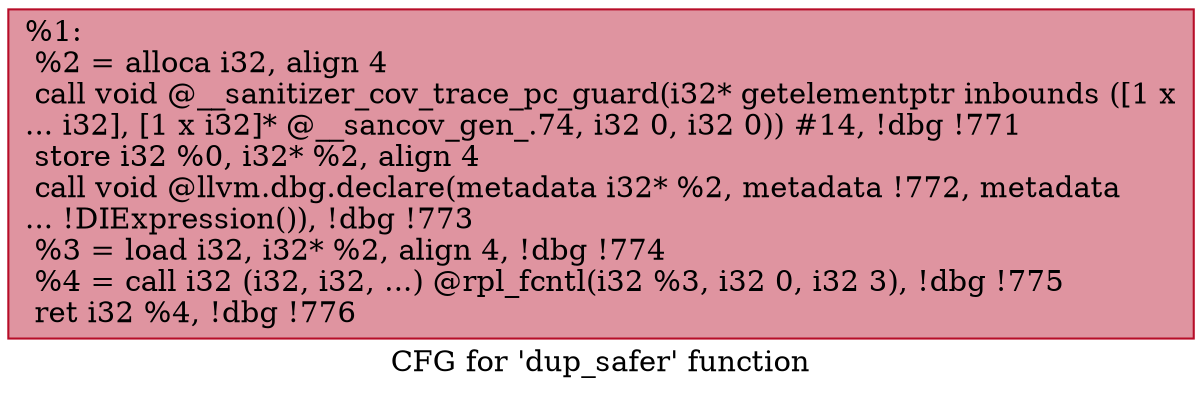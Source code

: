 digraph "CFG for 'dup_safer' function" {
	label="CFG for 'dup_safer' function";

	Node0x5555558e5390 [shape=record,color="#b70d28ff", style=filled, fillcolor="#b70d2870",label="{%1:\l  %2 = alloca i32, align 4\l  call void @__sanitizer_cov_trace_pc_guard(i32* getelementptr inbounds ([1 x\l... i32], [1 x i32]* @__sancov_gen_.74, i32 0, i32 0)) #14, !dbg !771\l  store i32 %0, i32* %2, align 4\l  call void @llvm.dbg.declare(metadata i32* %2, metadata !772, metadata\l... !DIExpression()), !dbg !773\l  %3 = load i32, i32* %2, align 4, !dbg !774\l  %4 = call i32 (i32, i32, ...) @rpl_fcntl(i32 %3, i32 0, i32 3), !dbg !775\l  ret i32 %4, !dbg !776\l}"];
}

